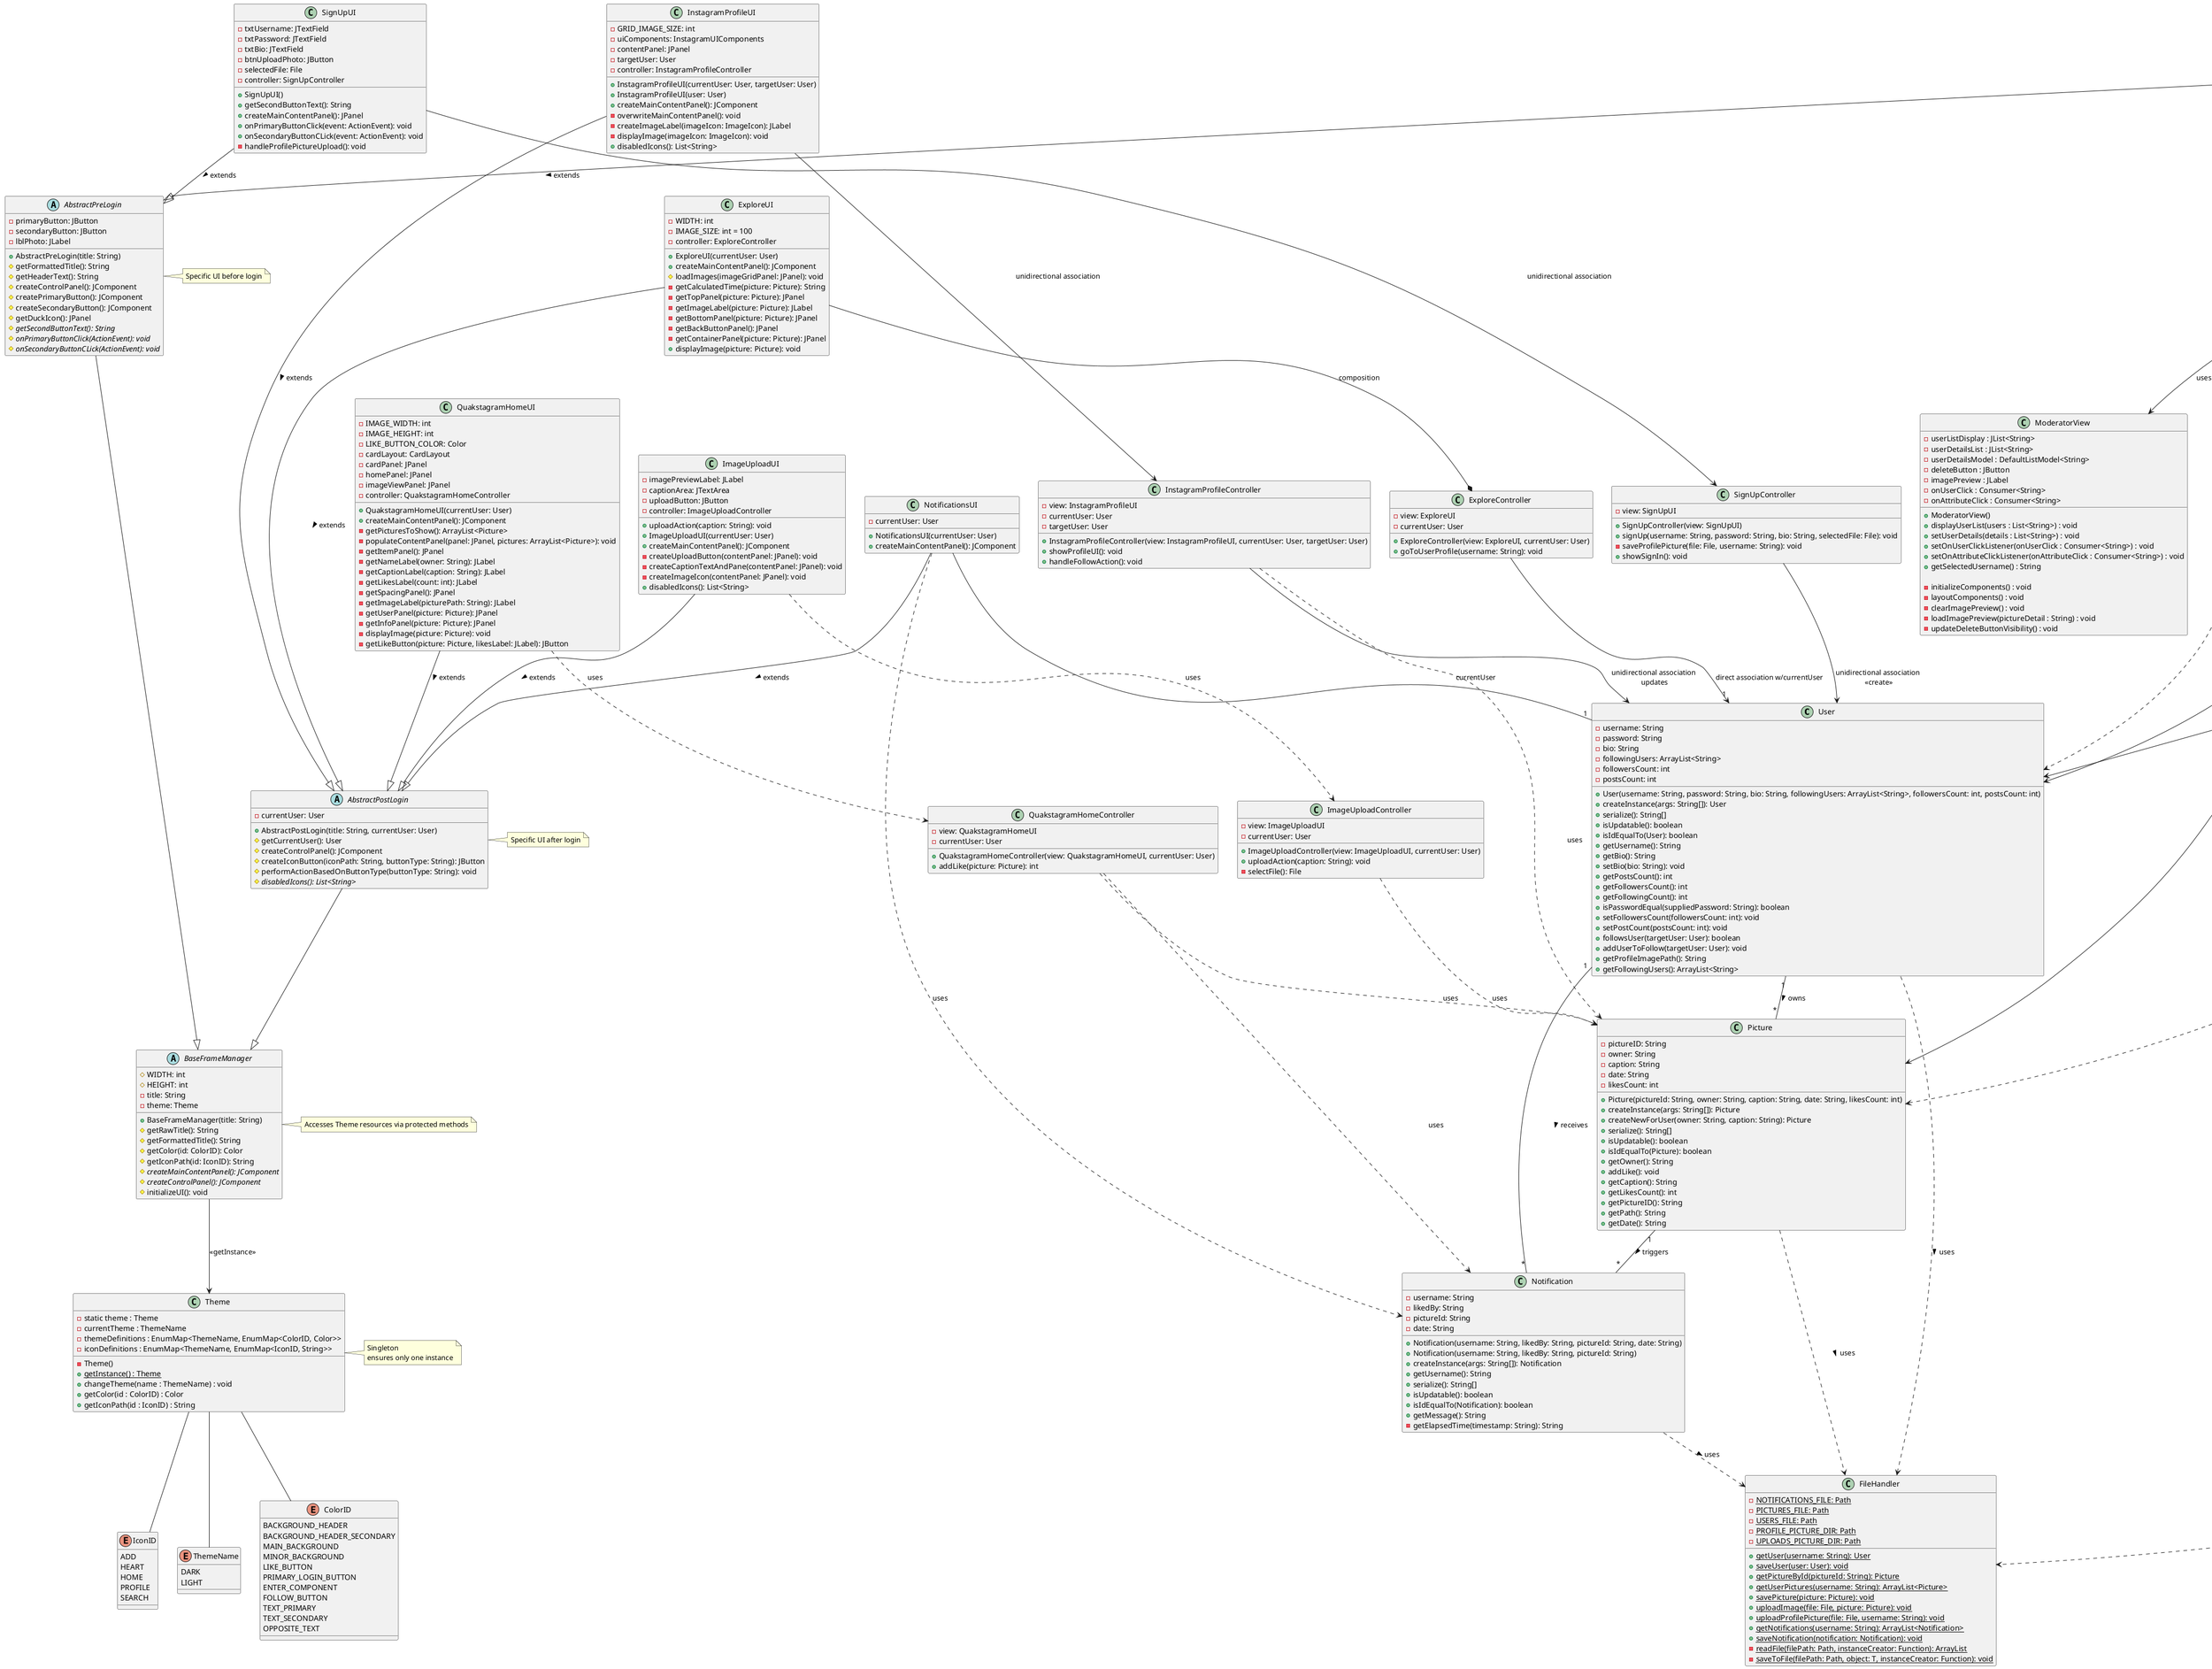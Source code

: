 @startuml
' Models
    class User {
        -username: String
        -password: String
        -bio: String
        -followingUsers: ArrayList<String>
        -followersCount: int
        -postsCount: int
        +User(username: String, password: String, bio: String, followingUsers: ArrayList<String>, followersCount: int, postsCount: int)
        +createInstance(args: String[]): User
        +serialize(): String[]
        +isUpdatable(): boolean
        +isIdEqualTo(User): boolean
        +getUsername(): String
        +getBio(): String
        +setBio(bio: String): void
        +getPostsCount(): int
        +getFollowersCount(): int
        +getFollowingCount(): int
        +isPasswordEqual(suppliedPassword: String): boolean
        +setFollowersCount(followersCount: int): void
        +setPostCount(postsCount: int): void
        +followsUser(targetUser: User): boolean
        +addUserToFollow(targetUser: User): void
        +getProfileImagePath(): String
        +getFollowingUsers(): ArrayList<String>
    }

    class Picture {
        -pictureID: String
        -owner: String
        -caption: String
        -date: String
        -likesCount: int
        +Picture(pictureId: String, owner: String, caption: String, date: String, likesCount: int)
        +createInstance(args: String[]): Picture
        +createNewForUser(owner: String, caption: String): Picture
        +serialize(): String[]
        +isUpdatable(): boolean
        +isIdEqualTo(Picture): boolean
        +getOwner(): String
        +addLike(): void
        +getCaption(): String
        +getLikesCount(): int
        +getPictureID(): String
        +getPath(): String
        +getDate(): String
    }

class Notification {
        -username: String
        -likedBy: String
        -pictureId: String
        -date: String
        +Notification(username: String, likedBy: String, pictureId: String, date: String)
        +Notification(username: String, likedBy: String, pictureId: String)
        +createInstance(args: String[]): Notification
        +getUsername(): String
        +serialize(): String[]
        +isUpdatable(): boolean
        +isIdEqualTo(Notification): boolean
        +getMessage(): String
        -getElapsedTime(timestamp: String): String
    }

' Relationships
User "1" -- "*" Picture : owns >
User "1" -- "*" Notification : receives >
Picture "1" -- "*" Notification : triggers >

' Controllers and their connection to models
SignInController --> User : unidirectional association \nverifies
SignUpController --> User : unidirectional association \n<<create>>
InstagramProfileController --> User : unidirectional association \nupdates
InstagramProfileController ..> Picture : uses
ExploreController --> "1" User : direct association w/currentUser
QuakstagramHomeController ..> Picture : uses
QuakstagramHomeController ..> Notification : uses
ImageUploadController ..> Picture : uses

' Associations among views and controllers
SignInUI ---> SignInController : unidirectional association
SignUpUI ---> SignUpController : unidirectional association
InstagramProfileUI ---> InstagramProfileController : unidirectional association
ExploreUI --* ExploreController : composition
QuakstagramHomeUI ..> QuakstagramHomeController : uses
ImageUploadUI ..> ImageUploadController : uses
NotificationsUI ..> Notification : uses
NotificationsUI -- "1" User : currentUser


' Utility classes
class FileHandler {
    {static} -NOTIFICATIONS_FILE: Path
    {static} -PICTURES_FILE: Path
    {static} -USERS_FILE: Path
    {static} -PROFILE_PICTURE_DIR: Path
    {static} -UPLOADS_PICTURE_DIR: Path
    {static} +getUser(username: String): User
    {static} +saveUser(user: User): void
    {static} +getPictureById(pictureId: String): Picture
    {static} +getUserPictures(username: String): ArrayList<Picture>
    {static} +savePicture(picture: Picture): void
    {static} +uploadImage(file: File, picture: Picture): void
    {static} +uploadProfilePicture(file: File, username: String): void
    {static} +getNotifications(username: String): ArrayList<Notification>
    {static} +saveNotification(notification: Notification): void
    {static} -readFile(filePath: Path, instanceCreator: Function): ArrayList
    {static} -saveToFile(filePath: Path, object: T, instanceCreator: Function): void
}

' Utility connections
User ..> FileHandler : uses >
Picture ..> FileHandler : uses >
Notification ..> FileHandler : uses >

' Views

' Define the Theme Singleton class
class Theme {
    - static theme : Theme
    - currentTheme : ThemeName
    - themeDefinitions : EnumMap<ThemeName, EnumMap<ColorID, Color>>
    - iconDefinitions : EnumMap<ThemeName, EnumMap<IconID, String>>
    - Theme()
    + {static} getInstance() : Theme
    + changeTheme(name : ThemeName) : void
    + getColor(id : ColorID) : Color
    + getIconPath(id : IconID) : String
}

' Define enums used by the Theme class
enum ThemeName {
    DARK
    LIGHT
}

enum ColorID {
    BACKGROUND_HEADER
    BACKGROUND_HEADER_SECONDARY
    MAIN_BACKGROUND
    MINOR_BACKGROUND
    LIKE_BUTTON
    PRIMARY_LOGIN_BUTTON
    ENTER_COMPONENT
    FOLLOW_BUTTON
    TEXT_PRIMARY
    TEXT_SECONDARY
    OPPOSITE_TEXT
}

enum IconID {
    ADD
    HEART
    HOME
    PROFILE
    SEARCH
}

' Show the Theme associations with the enums
Theme -- ThemeName
Theme -- ColorID
Theme -- IconID

' Define the BaseFrameManager class
abstract class BaseFrameManager {
    #WIDTH: int
    #HEIGHT: int
    -title: String
    -theme: Theme
    +BaseFrameManager(title: String)
    #getRawTitle(): String
    #getFormattedTitle(): String
    #getColor(id: ColorID): Color
    #getIconPath(id: IconID): String
    {abstract} #createMainContentPanel(): JComponent
    {abstract} #createControlPanel(): JComponent
    #initializeUI(): void
}


' Define the inheritance relationship
BaseFrameManager -down-> Theme : <<getInstance>>

' Optionally, if there are subclasses of BaseFrameManager, define them like so
abstract class AbstractPreLogin {
    -primaryButton: JButton
    -secondaryButton: JButton
    -lblPhoto: JLabel
    +AbstractPreLogin(title: String)
    #getFormattedTitle(): String
    #getHeaderText(): String
    #createControlPanel(): JComponent
    #createPrimaryButton(): JComponent
    #createSecondaryButton(): JComponent
    #getDuckIcon(): JPanel
    {abstract} #getSecondButtonText(): String
    {abstract} #onPrimaryButtonClick(ActionEvent): void
    {abstract} #onSecondaryButtonCLick(ActionEvent): void
}

AbstractPreLogin --|> BaseFrameManager

abstract class AbstractPostLogin {
    -currentUser: User
    +AbstractPostLogin(title: String, currentUser: User)
    #getCurrentUser(): User
    #createControlPanel(): JComponent
    #createIconButton(iconPath: String, buttonType: String): JButton
    #performActionBasedOnButtonType(buttonType: String): void
    {abstract} #disabledIcons(): List<String>
}

AbstractPostLogin --|> BaseFrameManager

' Add notes if needed
note right of Theme : Singleton\nensures only one instance
note right of BaseFrameManager : Accesses Theme resources via protected methods
note right of AbstractPostLogin : Specific UI after login
note right of AbstractPreLogin : Specific UI before login

class SignInUI {
        -txtUsername: JTextField
        -txtPassword: JTextField
        -controller: SignInController
        +SignInUI()
        +createMainContentPanel(): JPanel
        +getSecondButtonText(): String
        +onPrimaryButtonClick(event: ActionEvent): void
        +onSecondaryButtonCLick(event: ActionEvent): void
    }

class SignUpUI {
        -txtUsername: JTextField
        -txtPassword: JTextField
        -txtBio: JTextField
        -btnUploadPhoto: JButton
        -selectedFile: File
        -controller: SignUpController
        +SignUpUI()
        +getSecondButtonText(): String
        +createMainContentPanel(): JPanel
        +onPrimaryButtonClick(event: ActionEvent): void
        +onSecondaryButtonCLick(event: ActionEvent): void
        -handleProfilePictureUpload(): void
    }

class InstagramProfileUI {
        -GRID_IMAGE_SIZE: int
        -uiComponents: InstagramUIComponents
        -contentPanel: JPanel
        -targetUser: User
        -controller: InstagramProfileController
        +InstagramProfileUI(currentUser: User, targetUser: User)
        +InstagramProfileUI(user: User)
        +createMainContentPanel(): JComponent
        -overwriteMainContentPanel(): void
        -createImageLabel(imageIcon: ImageIcon): JLabel
        -displayImage(imageIcon: ImageIcon): void
        +disabledIcons(): List<String>
    }

class ExploreUI {
        -WIDTH: int
        -IMAGE_SIZE: int = 100
        -controller: ExploreController
        +ExploreUI(currentUser: User)
        +createMainContentPanel(): JComponent
        #loadImages(imageGridPanel: JPanel): void
        -getCalculatedTime(picture: Picture): String
        -getTopPanel(picture: Picture): JPanel
        -getImageLabel(picture: Picture): JLabel
        -getBottomPanel(picture: Picture): JPanel
        -getBackButtonPanel(): JPanel
        -getContainerPanel(picture: Picture): JPanel
        +displayImage(picture: Picture): void
    }

    class QuakstagramHomeUI {
        -IMAGE_WIDTH: int
        -IMAGE_HEIGHT: int
        -LIKE_BUTTON_COLOR: Color
        -cardLayout: CardLayout
        -cardPanel: JPanel
        -homePanel: JPanel
        -imageViewPanel: JPanel
        -controller: QuakstagramHomeController
        +QuakstagramHomeUI(currentUser: User)
        +createMainContentPanel(): JComponent
        -getPicturesToShow(): ArrayList<Picture>
        -populateContentPanel(panel: JPanel, pictures: ArrayList<Picture>): void
        -getItemPanel(): JPanel
        -getNameLabel(owner: String): JLabel
        -getCaptionLabel(caption: String): JLabel
        -getLikesLabel(count: int): JLabel
        -getSpacingPanel(): JPanel
        -getImageLabel(picturePath: String): JLabel
        -getUserPanel(picture: Picture): JPanel
        -getInfoPanel(picture: Picture): JPanel
        -displayImage(picture: Picture): void
        -getLikeButton(picture: Picture, likesLabel: JLabel): JButton
    }

class NotificationsUI {
    -currentUser: User
    +NotificationsUI(currentUser: User)
    +createMainContentPanel(): JComponent
}

class ImageUploadUI {
    +uploadAction(caption: String): void
}

SignInUI --|> AbstractPreLogin : extends >
SignUpUI --|> AbstractPreLogin : extends >

InstagramProfileUI --|> AbstractPostLogin : extends >
ExploreUI --|> AbstractPostLogin : extends >
QuakstagramHomeUI --|> AbstractPostLogin : extends >
NotificationsUI --|> AbstractPostLogin : extends >
ImageUploadUI --|> AbstractPostLogin : extends >


' Controllers
class SignInController {
        -view: SignInUI
        +SignInController(view: SignInUI)
        +logIn(username: String, password: String): void
        -showProfileUI(user: User): void
        +showSignUp(): void
    }


class SignUpController {
        -view: SignUpUI
        +SignUpController(view: SignUpUI)
        +signUp(username: String, password: String, bio: String, selectedFile: File): void
        -saveProfilePicture(file: File, username: String): void
        +showSignIn(): void
    }

class InstagramProfileController {
        -view: InstagramProfileUI
        -currentUser: User
        -targetUser: User
        +InstagramProfileController(view: InstagramProfileUI, currentUser: User, targetUser: User)
        +showProfileUI(): void
        +handleFollowAction(): void
    }

class ExploreController {
        -view: ExploreUI
        -currentUser: User
        +ExploreController(view: ExploreUI, currentUser: User)
        +goToUserProfile(username: String): void
    }

class QuakstagramHomeController {
        -view: QuakstagramHomeUI
        -currentUser: User
        +QuakstagramHomeController(view: QuakstagramHomeUI, currentUser: User)
        +addLike(picture: Picture): int
    }

class ImageUploadUI {
        -imagePreviewLabel: JLabel
        -captionArea: JTextArea
        -uploadButton: JButton
        -controller: ImageUploadController
        +ImageUploadUI(currentUser: User)
        +createMainContentPanel(): JComponent
        -createUploadButton(contentPanel: JPanel): void
        -createCaptionTextAndPane(contentPanel: JPanel): void
        -createImageIcon(contentPanel: JPanel): void
        +disabledIcons(): List<String>
    }

class ImageUploadController {
        -view: ImageUploadUI
        -currentUser: User
        +ImageUploadController(view: ImageUploadUI, currentUser: User)
        +uploadAction(caption: String): void
        -selectFile(): File
    }

'Moderator section
class ModeratorController {
    -model : ModeratorModel
    -view : ModeratorView

    +ModeratorController(model : ModeratorModel, view : ModeratorView)
    +showView() : void

    -onUserClicked(username : String) : void
    -onAttributeClicked(attribute : String) : void
    -updateView() : void
}

class ModeratorModel {
    -USER_FILE : Path
    -PICTURES_FILE : Path
    -userList : List<User>

    +ModeratorModel()
    +getUserList() : List<User>
    +getUserByUsername(username : String) : User
    +getPicturesForUser(username : String) : List<Picture>
    +refreshUserList() : void

    -loadUsers() : void
}

class ModeratorView {
    -userListDisplay : JList<String>
    -userDetailsList : JList<String>
    -userDetailsModel : DefaultListModel<String>
    -deleteButton : JButton
    -imagePreview : JLabel
    -onUserClick : Consumer<String>
    -onAttributeClick : Consumer<String>

    +ModeratorView()
    +displayUserList(users : List<String>) : void
    +setUserDetails(details : List<String>) : void
    +setOnUserClickListener(onUserClick : Consumer<String>) : void
    +setOnAttributeClickListener(onAttributeClick : Consumer<String>) : void
    +getSelectedUsername() : String

    -initializeComponents() : void
    -layoutComponents() : void
    -clearImagePreview() : void
    -loadImagePreview(pictureDetail : String) : void
    -updateDeleteButtonVisibility() : void
}


ModeratorController --> ModeratorModel : uses
ModeratorController --> ModeratorView : uses

ModeratorController ..> User : updates
ModeratorController ..> Picture : updates

ModeratorModel --> User : contains
ModeratorModel --> Picture : contains

ModeratorController ..> FileHandler : uses

@enduml
